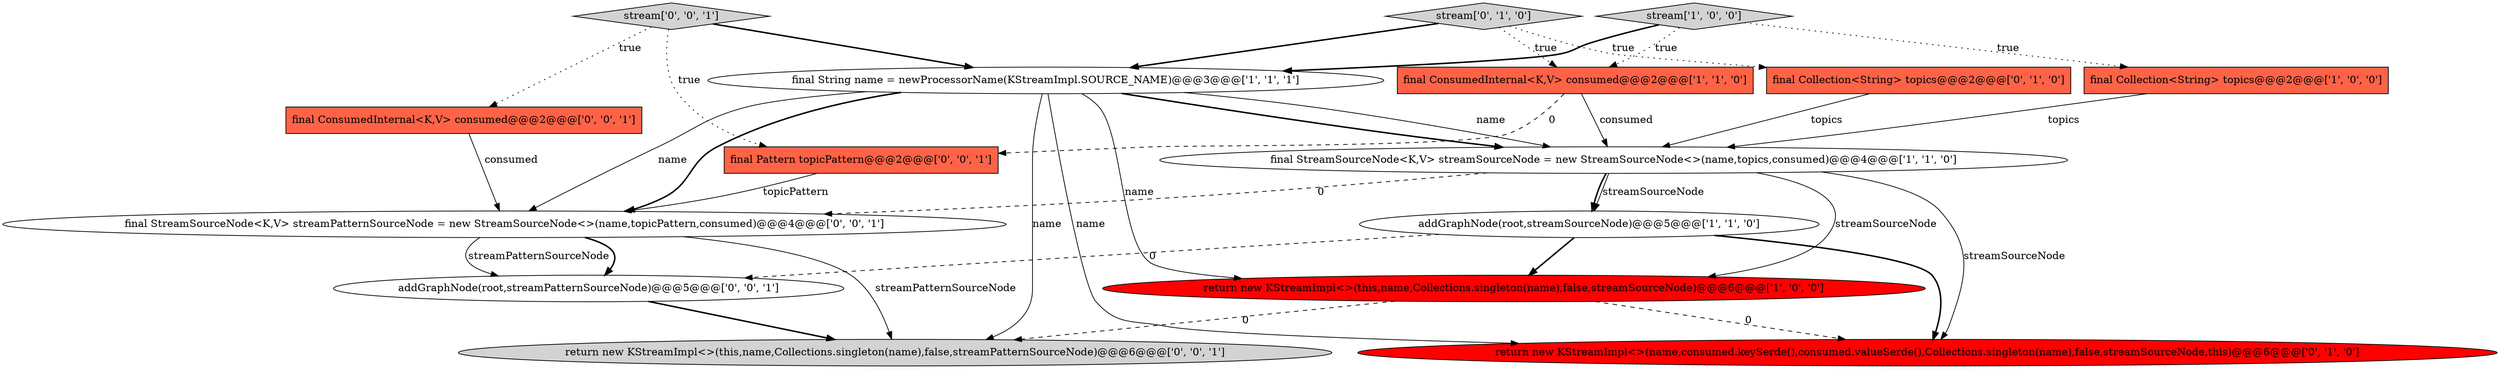 digraph {
0 [style = filled, label = "final String name = newProcessorName(KStreamImpl.SOURCE_NAME)@@@3@@@['1', '1', '1']", fillcolor = white, shape = ellipse image = "AAA0AAABBB1BBB"];
5 [style = filled, label = "addGraphNode(root,streamSourceNode)@@@5@@@['1', '1', '0']", fillcolor = white, shape = ellipse image = "AAA0AAABBB1BBB"];
15 [style = filled, label = "addGraphNode(root,streamPatternSourceNode)@@@5@@@['0', '0', '1']", fillcolor = white, shape = ellipse image = "AAA0AAABBB3BBB"];
1 [style = filled, label = "stream['1', '0', '0']", fillcolor = lightgray, shape = diamond image = "AAA0AAABBB1BBB"];
2 [style = filled, label = "final Collection<String> topics@@@2@@@['1', '0', '0']", fillcolor = tomato, shape = box image = "AAA0AAABBB1BBB"];
11 [style = filled, label = "stream['0', '0', '1']", fillcolor = lightgray, shape = diamond image = "AAA0AAABBB3BBB"];
8 [style = filled, label = "final Collection<String> topics@@@2@@@['0', '1', '0']", fillcolor = tomato, shape = box image = "AAA0AAABBB2BBB"];
10 [style = filled, label = "final ConsumedInternal<K,V> consumed@@@2@@@['0', '0', '1']", fillcolor = tomato, shape = box image = "AAA0AAABBB3BBB"];
3 [style = filled, label = "final StreamSourceNode<K,V> streamSourceNode = new StreamSourceNode<>(name,topics,consumed)@@@4@@@['1', '1', '0']", fillcolor = white, shape = ellipse image = "AAA0AAABBB1BBB"];
4 [style = filled, label = "final ConsumedInternal<K,V> consumed@@@2@@@['1', '1', '0']", fillcolor = tomato, shape = box image = "AAA0AAABBB1BBB"];
14 [style = filled, label = "return new KStreamImpl<>(this,name,Collections.singleton(name),false,streamPatternSourceNode)@@@6@@@['0', '0', '1']", fillcolor = lightgray, shape = ellipse image = "AAA0AAABBB3BBB"];
13 [style = filled, label = "final Pattern topicPattern@@@2@@@['0', '0', '1']", fillcolor = tomato, shape = box image = "AAA0AAABBB3BBB"];
6 [style = filled, label = "return new KStreamImpl<>(this,name,Collections.singleton(name),false,streamSourceNode)@@@6@@@['1', '0', '0']", fillcolor = red, shape = ellipse image = "AAA1AAABBB1BBB"];
7 [style = filled, label = "stream['0', '1', '0']", fillcolor = lightgray, shape = diamond image = "AAA0AAABBB2BBB"];
9 [style = filled, label = "return new KStreamImpl<>(name,consumed.keySerde(),consumed.valueSerde(),Collections.singleton(name),false,streamSourceNode,this)@@@6@@@['0', '1', '0']", fillcolor = red, shape = ellipse image = "AAA1AAABBB2BBB"];
12 [style = filled, label = "final StreamSourceNode<K,V> streamPatternSourceNode = new StreamSourceNode<>(name,topicPattern,consumed)@@@4@@@['0', '0', '1']", fillcolor = white, shape = ellipse image = "AAA0AAABBB3BBB"];
0->3 [style = bold, label=""];
12->14 [style = solid, label="streamPatternSourceNode"];
4->3 [style = solid, label="consumed"];
5->9 [style = bold, label=""];
15->14 [style = bold, label=""];
2->3 [style = solid, label="topics"];
0->6 [style = solid, label="name"];
11->10 [style = dotted, label="true"];
0->12 [style = bold, label=""];
6->9 [style = dashed, label="0"];
12->15 [style = bold, label=""];
3->9 [style = solid, label="streamSourceNode"];
13->12 [style = solid, label="topicPattern"];
7->0 [style = bold, label=""];
1->4 [style = dotted, label="true"];
1->0 [style = bold, label=""];
11->13 [style = dotted, label="true"];
6->14 [style = dashed, label="0"];
3->6 [style = solid, label="streamSourceNode"];
0->3 [style = solid, label="name"];
3->5 [style = solid, label="streamSourceNode"];
3->5 [style = bold, label=""];
0->12 [style = solid, label="name"];
11->0 [style = bold, label=""];
12->15 [style = solid, label="streamPatternSourceNode"];
3->12 [style = dashed, label="0"];
5->6 [style = bold, label=""];
7->4 [style = dotted, label="true"];
8->3 [style = solid, label="topics"];
10->12 [style = solid, label="consumed"];
1->2 [style = dotted, label="true"];
4->13 [style = dashed, label="0"];
7->8 [style = dotted, label="true"];
0->9 [style = solid, label="name"];
5->15 [style = dashed, label="0"];
0->14 [style = solid, label="name"];
}

